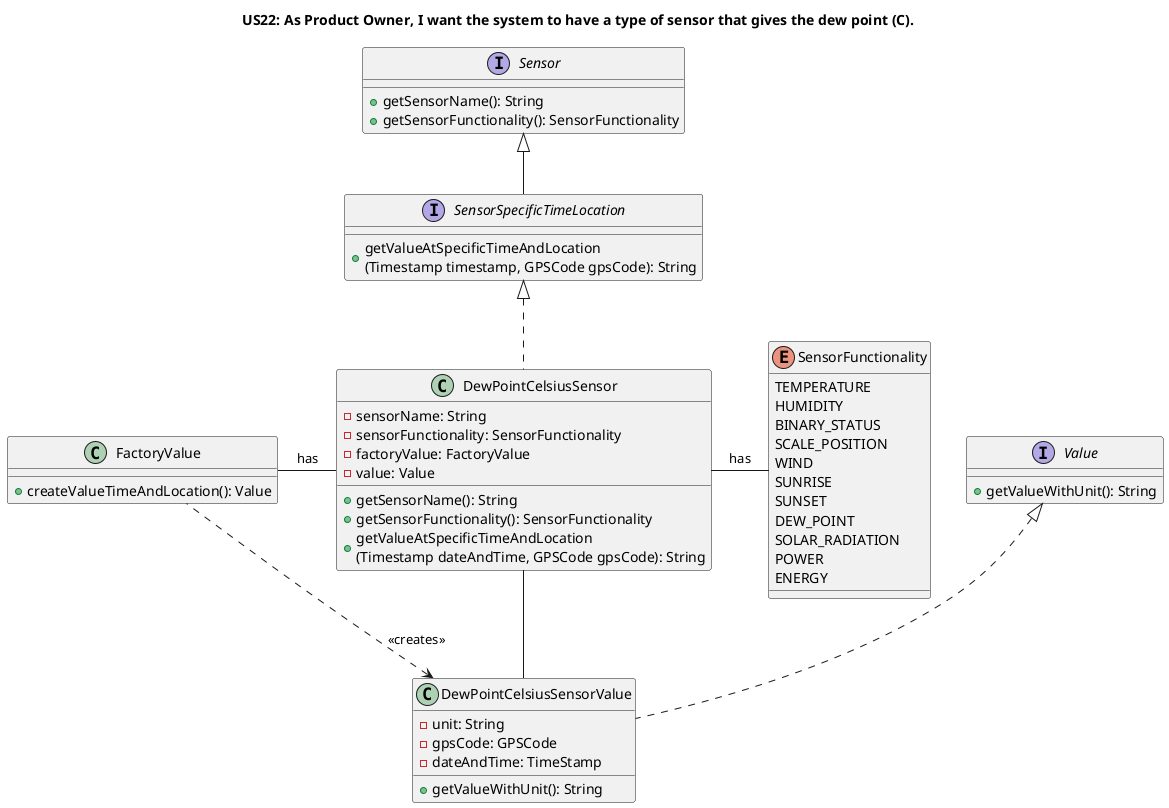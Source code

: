 @startuml
title US22: As Product Owner, I want the system to have a type of sensor that gives the dew point (C).
'https://plantuml.com/class-diagram

interface Sensor {
+getSensorName(): String
+getSensorFunctionality(): SensorFunctionality

}

interface SensorSpecificTimeLocation extends Sensor{
+getValueAtSpecificTimeAndLocation\n(Timestamp timestamp, GPSCode gpsCode): String
}

class DewPointCelsiusSensor implements SensorSpecificTimeLocation{
-sensorName: String
-sensorFunctionality: SensorFunctionality
-factoryValue: FactoryValue
-value: Value
+getSensorName(): String
+getSensorFunctionality(): SensorFunctionality
+getValueAtSpecificTimeAndLocation\n(Timestamp dateAndTime, GPSCode gpsCode): String
}

class FactoryValue {
+createValueTimeAndLocation(): Value
}

enum SensorFunctionality {
TEMPERATURE
HUMIDITY
BINARY_STATUS
SCALE_POSITION
WIND
SUNRISE
SUNSET
DEW_POINT
SOLAR_RADIATION
POWER
ENERGY
}

class DewPointCelsiusSensorValue implements Value{
-unit: String
-gpsCode: GPSCode
-dateAndTime: TimeStamp
+getValueWithUnit(): String
}

interface Value {
+getValueWithUnit(): String
}

FactoryValue - DewPointCelsiusSensor: has
DewPointCelsiusSensor - SensorFunctionality: has
DewPointCelsiusSensor -- DewPointCelsiusSensorValue
DewPointCelsiusSensorValue <.. FactoryValue: <<creates>>
@enduml
